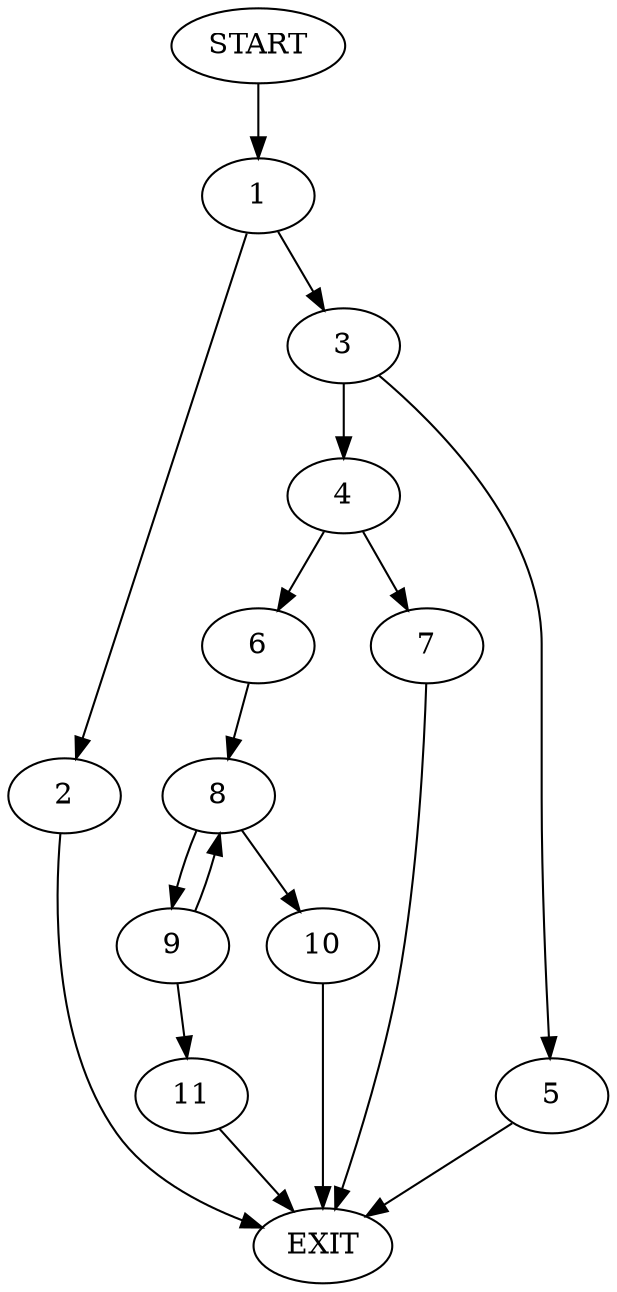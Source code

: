 digraph {
0 [label="START"]
12 [label="EXIT"]
0 -> 1
1 -> 2
1 -> 3
3 -> 4
3 -> 5
2 -> 12
4 -> 6
4 -> 7
5 -> 12
6 -> 8
7 -> 12
8 -> 9
8 -> 10
9 -> 11
9 -> 8
10 -> 12
11 -> 12
}
